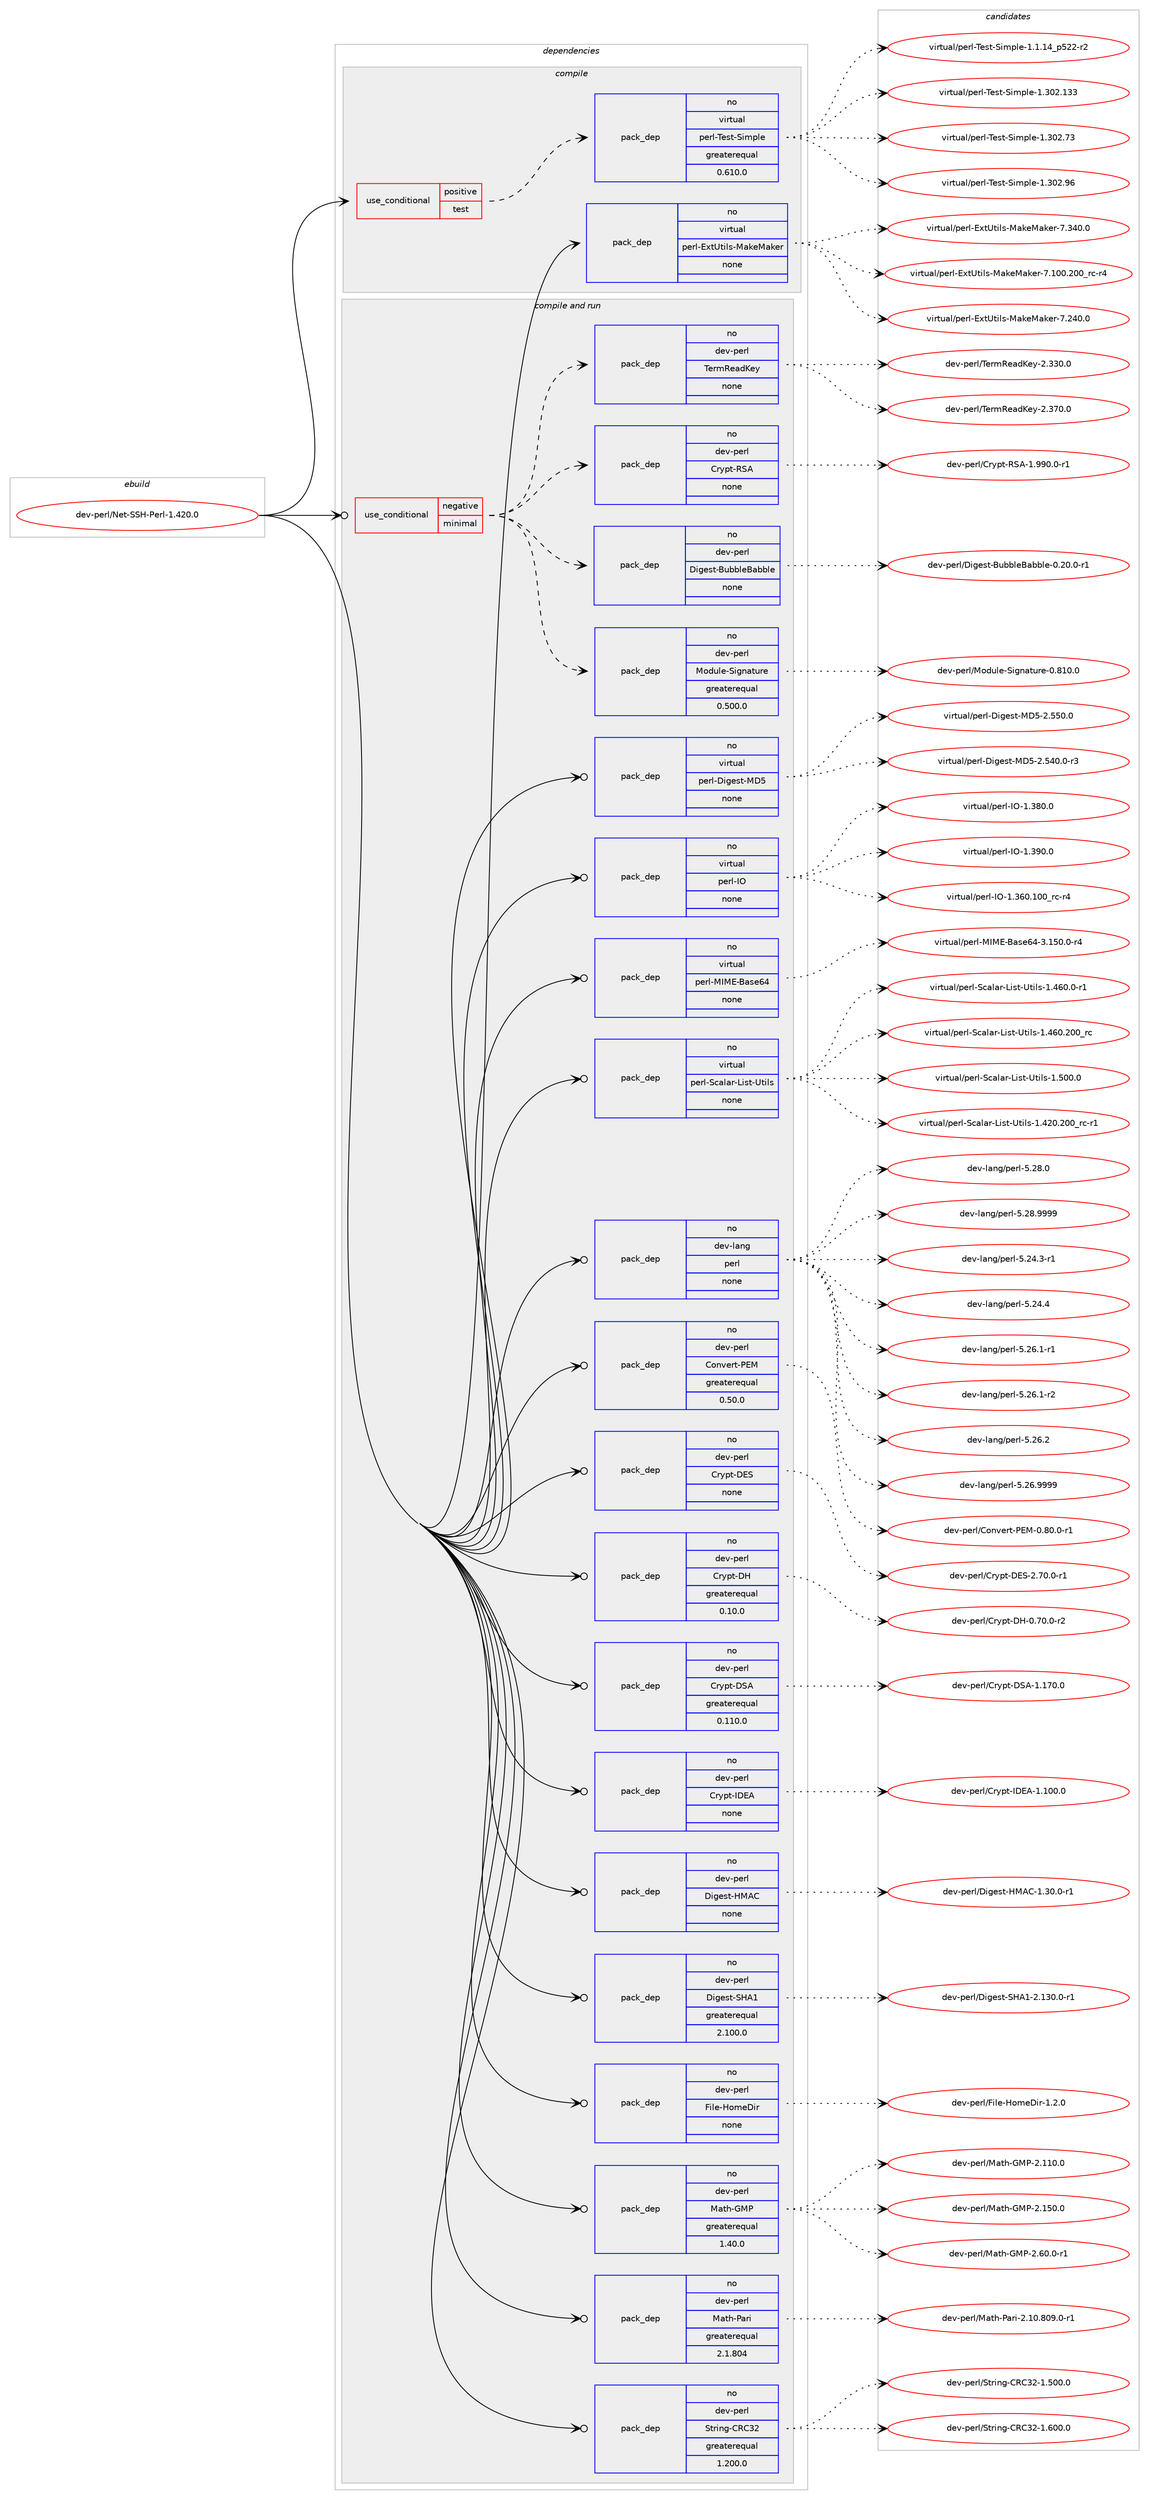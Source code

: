 digraph prolog {

# *************
# Graph options
# *************

newrank=true;
concentrate=true;
compound=true;
graph [rankdir=LR,fontname=Helvetica,fontsize=10,ranksep=1.5];#, ranksep=2.5, nodesep=0.2];
edge  [arrowhead=vee];
node  [fontname=Helvetica,fontsize=10];

# **********
# The ebuild
# **********

subgraph cluster_leftcol {
color=gray;
rank=same;
label=<<i>ebuild</i>>;
id [label="dev-perl/Net-SSH-Perl-1.420.0", color=red, width=4, href="../dev-perl/Net-SSH-Perl-1.420.0.svg"];
}

# ****************
# The dependencies
# ****************

subgraph cluster_midcol {
color=gray;
label=<<i>dependencies</i>>;
subgraph cluster_compile {
fillcolor="#eeeeee";
style=filled;
label=<<i>compile</i>>;
subgraph cond368591 {
dependency1386442 [label=<<TABLE BORDER="0" CELLBORDER="1" CELLSPACING="0" CELLPADDING="4"><TR><TD ROWSPAN="3" CELLPADDING="10">use_conditional</TD></TR><TR><TD>positive</TD></TR><TR><TD>test</TD></TR></TABLE>>, shape=none, color=red];
subgraph pack994793 {
dependency1386443 [label=<<TABLE BORDER="0" CELLBORDER="1" CELLSPACING="0" CELLPADDING="4" WIDTH="220"><TR><TD ROWSPAN="6" CELLPADDING="30">pack_dep</TD></TR><TR><TD WIDTH="110">no</TD></TR><TR><TD>virtual</TD></TR><TR><TD>perl-Test-Simple</TD></TR><TR><TD>greaterequal</TD></TR><TR><TD>0.610.0</TD></TR></TABLE>>, shape=none, color=blue];
}
dependency1386442:e -> dependency1386443:w [weight=20,style="dashed",arrowhead="vee"];
}
id:e -> dependency1386442:w [weight=20,style="solid",arrowhead="vee"];
subgraph pack994794 {
dependency1386444 [label=<<TABLE BORDER="0" CELLBORDER="1" CELLSPACING="0" CELLPADDING="4" WIDTH="220"><TR><TD ROWSPAN="6" CELLPADDING="30">pack_dep</TD></TR><TR><TD WIDTH="110">no</TD></TR><TR><TD>virtual</TD></TR><TR><TD>perl-ExtUtils-MakeMaker</TD></TR><TR><TD>none</TD></TR><TR><TD></TD></TR></TABLE>>, shape=none, color=blue];
}
id:e -> dependency1386444:w [weight=20,style="solid",arrowhead="vee"];
}
subgraph cluster_compileandrun {
fillcolor="#eeeeee";
style=filled;
label=<<i>compile and run</i>>;
subgraph cond368592 {
dependency1386445 [label=<<TABLE BORDER="0" CELLBORDER="1" CELLSPACING="0" CELLPADDING="4"><TR><TD ROWSPAN="3" CELLPADDING="10">use_conditional</TD></TR><TR><TD>negative</TD></TR><TR><TD>minimal</TD></TR></TABLE>>, shape=none, color=red];
subgraph pack994795 {
dependency1386446 [label=<<TABLE BORDER="0" CELLBORDER="1" CELLSPACING="0" CELLPADDING="4" WIDTH="220"><TR><TD ROWSPAN="6" CELLPADDING="30">pack_dep</TD></TR><TR><TD WIDTH="110">no</TD></TR><TR><TD>dev-perl</TD></TR><TR><TD>Module-Signature</TD></TR><TR><TD>greaterequal</TD></TR><TR><TD>0.500.0</TD></TR></TABLE>>, shape=none, color=blue];
}
dependency1386445:e -> dependency1386446:w [weight=20,style="dashed",arrowhead="vee"];
subgraph pack994796 {
dependency1386447 [label=<<TABLE BORDER="0" CELLBORDER="1" CELLSPACING="0" CELLPADDING="4" WIDTH="220"><TR><TD ROWSPAN="6" CELLPADDING="30">pack_dep</TD></TR><TR><TD WIDTH="110">no</TD></TR><TR><TD>dev-perl</TD></TR><TR><TD>Digest-BubbleBabble</TD></TR><TR><TD>none</TD></TR><TR><TD></TD></TR></TABLE>>, shape=none, color=blue];
}
dependency1386445:e -> dependency1386447:w [weight=20,style="dashed",arrowhead="vee"];
subgraph pack994797 {
dependency1386448 [label=<<TABLE BORDER="0" CELLBORDER="1" CELLSPACING="0" CELLPADDING="4" WIDTH="220"><TR><TD ROWSPAN="6" CELLPADDING="30">pack_dep</TD></TR><TR><TD WIDTH="110">no</TD></TR><TR><TD>dev-perl</TD></TR><TR><TD>Crypt-RSA</TD></TR><TR><TD>none</TD></TR><TR><TD></TD></TR></TABLE>>, shape=none, color=blue];
}
dependency1386445:e -> dependency1386448:w [weight=20,style="dashed",arrowhead="vee"];
subgraph pack994798 {
dependency1386449 [label=<<TABLE BORDER="0" CELLBORDER="1" CELLSPACING="0" CELLPADDING="4" WIDTH="220"><TR><TD ROWSPAN="6" CELLPADDING="30">pack_dep</TD></TR><TR><TD WIDTH="110">no</TD></TR><TR><TD>dev-perl</TD></TR><TR><TD>TermReadKey</TD></TR><TR><TD>none</TD></TR><TR><TD></TD></TR></TABLE>>, shape=none, color=blue];
}
dependency1386445:e -> dependency1386449:w [weight=20,style="dashed",arrowhead="vee"];
}
id:e -> dependency1386445:w [weight=20,style="solid",arrowhead="odotvee"];
subgraph pack994799 {
dependency1386450 [label=<<TABLE BORDER="0" CELLBORDER="1" CELLSPACING="0" CELLPADDING="4" WIDTH="220"><TR><TD ROWSPAN="6" CELLPADDING="30">pack_dep</TD></TR><TR><TD WIDTH="110">no</TD></TR><TR><TD>dev-lang</TD></TR><TR><TD>perl</TD></TR><TR><TD>none</TD></TR><TR><TD></TD></TR></TABLE>>, shape=none, color=blue];
}
id:e -> dependency1386450:w [weight=20,style="solid",arrowhead="odotvee"];
subgraph pack994800 {
dependency1386451 [label=<<TABLE BORDER="0" CELLBORDER="1" CELLSPACING="0" CELLPADDING="4" WIDTH="220"><TR><TD ROWSPAN="6" CELLPADDING="30">pack_dep</TD></TR><TR><TD WIDTH="110">no</TD></TR><TR><TD>dev-perl</TD></TR><TR><TD>Convert-PEM</TD></TR><TR><TD>greaterequal</TD></TR><TR><TD>0.50.0</TD></TR></TABLE>>, shape=none, color=blue];
}
id:e -> dependency1386451:w [weight=20,style="solid",arrowhead="odotvee"];
subgraph pack994801 {
dependency1386452 [label=<<TABLE BORDER="0" CELLBORDER="1" CELLSPACING="0" CELLPADDING="4" WIDTH="220"><TR><TD ROWSPAN="6" CELLPADDING="30">pack_dep</TD></TR><TR><TD WIDTH="110">no</TD></TR><TR><TD>dev-perl</TD></TR><TR><TD>Crypt-DES</TD></TR><TR><TD>none</TD></TR><TR><TD></TD></TR></TABLE>>, shape=none, color=blue];
}
id:e -> dependency1386452:w [weight=20,style="solid",arrowhead="odotvee"];
subgraph pack994802 {
dependency1386453 [label=<<TABLE BORDER="0" CELLBORDER="1" CELLSPACING="0" CELLPADDING="4" WIDTH="220"><TR><TD ROWSPAN="6" CELLPADDING="30">pack_dep</TD></TR><TR><TD WIDTH="110">no</TD></TR><TR><TD>dev-perl</TD></TR><TR><TD>Crypt-DH</TD></TR><TR><TD>greaterequal</TD></TR><TR><TD>0.10.0</TD></TR></TABLE>>, shape=none, color=blue];
}
id:e -> dependency1386453:w [weight=20,style="solid",arrowhead="odotvee"];
subgraph pack994803 {
dependency1386454 [label=<<TABLE BORDER="0" CELLBORDER="1" CELLSPACING="0" CELLPADDING="4" WIDTH="220"><TR><TD ROWSPAN="6" CELLPADDING="30">pack_dep</TD></TR><TR><TD WIDTH="110">no</TD></TR><TR><TD>dev-perl</TD></TR><TR><TD>Crypt-DSA</TD></TR><TR><TD>greaterequal</TD></TR><TR><TD>0.110.0</TD></TR></TABLE>>, shape=none, color=blue];
}
id:e -> dependency1386454:w [weight=20,style="solid",arrowhead="odotvee"];
subgraph pack994804 {
dependency1386455 [label=<<TABLE BORDER="0" CELLBORDER="1" CELLSPACING="0" CELLPADDING="4" WIDTH="220"><TR><TD ROWSPAN="6" CELLPADDING="30">pack_dep</TD></TR><TR><TD WIDTH="110">no</TD></TR><TR><TD>dev-perl</TD></TR><TR><TD>Crypt-IDEA</TD></TR><TR><TD>none</TD></TR><TR><TD></TD></TR></TABLE>>, shape=none, color=blue];
}
id:e -> dependency1386455:w [weight=20,style="solid",arrowhead="odotvee"];
subgraph pack994805 {
dependency1386456 [label=<<TABLE BORDER="0" CELLBORDER="1" CELLSPACING="0" CELLPADDING="4" WIDTH="220"><TR><TD ROWSPAN="6" CELLPADDING="30">pack_dep</TD></TR><TR><TD WIDTH="110">no</TD></TR><TR><TD>dev-perl</TD></TR><TR><TD>Digest-HMAC</TD></TR><TR><TD>none</TD></TR><TR><TD></TD></TR></TABLE>>, shape=none, color=blue];
}
id:e -> dependency1386456:w [weight=20,style="solid",arrowhead="odotvee"];
subgraph pack994806 {
dependency1386457 [label=<<TABLE BORDER="0" CELLBORDER="1" CELLSPACING="0" CELLPADDING="4" WIDTH="220"><TR><TD ROWSPAN="6" CELLPADDING="30">pack_dep</TD></TR><TR><TD WIDTH="110">no</TD></TR><TR><TD>dev-perl</TD></TR><TR><TD>Digest-SHA1</TD></TR><TR><TD>greaterequal</TD></TR><TR><TD>2.100.0</TD></TR></TABLE>>, shape=none, color=blue];
}
id:e -> dependency1386457:w [weight=20,style="solid",arrowhead="odotvee"];
subgraph pack994807 {
dependency1386458 [label=<<TABLE BORDER="0" CELLBORDER="1" CELLSPACING="0" CELLPADDING="4" WIDTH="220"><TR><TD ROWSPAN="6" CELLPADDING="30">pack_dep</TD></TR><TR><TD WIDTH="110">no</TD></TR><TR><TD>dev-perl</TD></TR><TR><TD>File-HomeDir</TD></TR><TR><TD>none</TD></TR><TR><TD></TD></TR></TABLE>>, shape=none, color=blue];
}
id:e -> dependency1386458:w [weight=20,style="solid",arrowhead="odotvee"];
subgraph pack994808 {
dependency1386459 [label=<<TABLE BORDER="0" CELLBORDER="1" CELLSPACING="0" CELLPADDING="4" WIDTH="220"><TR><TD ROWSPAN="6" CELLPADDING="30">pack_dep</TD></TR><TR><TD WIDTH="110">no</TD></TR><TR><TD>dev-perl</TD></TR><TR><TD>Math-GMP</TD></TR><TR><TD>greaterequal</TD></TR><TR><TD>1.40.0</TD></TR></TABLE>>, shape=none, color=blue];
}
id:e -> dependency1386459:w [weight=20,style="solid",arrowhead="odotvee"];
subgraph pack994809 {
dependency1386460 [label=<<TABLE BORDER="0" CELLBORDER="1" CELLSPACING="0" CELLPADDING="4" WIDTH="220"><TR><TD ROWSPAN="6" CELLPADDING="30">pack_dep</TD></TR><TR><TD WIDTH="110">no</TD></TR><TR><TD>dev-perl</TD></TR><TR><TD>Math-Pari</TD></TR><TR><TD>greaterequal</TD></TR><TR><TD>2.1.804</TD></TR></TABLE>>, shape=none, color=blue];
}
id:e -> dependency1386460:w [weight=20,style="solid",arrowhead="odotvee"];
subgraph pack994810 {
dependency1386461 [label=<<TABLE BORDER="0" CELLBORDER="1" CELLSPACING="0" CELLPADDING="4" WIDTH="220"><TR><TD ROWSPAN="6" CELLPADDING="30">pack_dep</TD></TR><TR><TD WIDTH="110">no</TD></TR><TR><TD>dev-perl</TD></TR><TR><TD>String-CRC32</TD></TR><TR><TD>greaterequal</TD></TR><TR><TD>1.200.0</TD></TR></TABLE>>, shape=none, color=blue];
}
id:e -> dependency1386461:w [weight=20,style="solid",arrowhead="odotvee"];
subgraph pack994811 {
dependency1386462 [label=<<TABLE BORDER="0" CELLBORDER="1" CELLSPACING="0" CELLPADDING="4" WIDTH="220"><TR><TD ROWSPAN="6" CELLPADDING="30">pack_dep</TD></TR><TR><TD WIDTH="110">no</TD></TR><TR><TD>virtual</TD></TR><TR><TD>perl-Digest-MD5</TD></TR><TR><TD>none</TD></TR><TR><TD></TD></TR></TABLE>>, shape=none, color=blue];
}
id:e -> dependency1386462:w [weight=20,style="solid",arrowhead="odotvee"];
subgraph pack994812 {
dependency1386463 [label=<<TABLE BORDER="0" CELLBORDER="1" CELLSPACING="0" CELLPADDING="4" WIDTH="220"><TR><TD ROWSPAN="6" CELLPADDING="30">pack_dep</TD></TR><TR><TD WIDTH="110">no</TD></TR><TR><TD>virtual</TD></TR><TR><TD>perl-IO</TD></TR><TR><TD>none</TD></TR><TR><TD></TD></TR></TABLE>>, shape=none, color=blue];
}
id:e -> dependency1386463:w [weight=20,style="solid",arrowhead="odotvee"];
subgraph pack994813 {
dependency1386464 [label=<<TABLE BORDER="0" CELLBORDER="1" CELLSPACING="0" CELLPADDING="4" WIDTH="220"><TR><TD ROWSPAN="6" CELLPADDING="30">pack_dep</TD></TR><TR><TD WIDTH="110">no</TD></TR><TR><TD>virtual</TD></TR><TR><TD>perl-MIME-Base64</TD></TR><TR><TD>none</TD></TR><TR><TD></TD></TR></TABLE>>, shape=none, color=blue];
}
id:e -> dependency1386464:w [weight=20,style="solid",arrowhead="odotvee"];
subgraph pack994814 {
dependency1386465 [label=<<TABLE BORDER="0" CELLBORDER="1" CELLSPACING="0" CELLPADDING="4" WIDTH="220"><TR><TD ROWSPAN="6" CELLPADDING="30">pack_dep</TD></TR><TR><TD WIDTH="110">no</TD></TR><TR><TD>virtual</TD></TR><TR><TD>perl-Scalar-List-Utils</TD></TR><TR><TD>none</TD></TR><TR><TD></TD></TR></TABLE>>, shape=none, color=blue];
}
id:e -> dependency1386465:w [weight=20,style="solid",arrowhead="odotvee"];
}
subgraph cluster_run {
fillcolor="#eeeeee";
style=filled;
label=<<i>run</i>>;
}
}

# **************
# The candidates
# **************

subgraph cluster_choices {
rank=same;
color=gray;
label=<<i>candidates</i>>;

subgraph choice994793 {
color=black;
nodesep=1;
choice11810511411611797108471121011141084584101115116458310510911210810145494649464952951125350504511450 [label="virtual/perl-Test-Simple-1.1.14_p522-r2", color=red, width=4,href="../virtual/perl-Test-Simple-1.1.14_p522-r2.svg"];
choice11810511411611797108471121011141084584101115116458310510911210810145494651485046495151 [label="virtual/perl-Test-Simple-1.302.133", color=red, width=4,href="../virtual/perl-Test-Simple-1.302.133.svg"];
choice118105114116117971084711210111410845841011151164583105109112108101454946514850465551 [label="virtual/perl-Test-Simple-1.302.73", color=red, width=4,href="../virtual/perl-Test-Simple-1.302.73.svg"];
choice118105114116117971084711210111410845841011151164583105109112108101454946514850465754 [label="virtual/perl-Test-Simple-1.302.96", color=red, width=4,href="../virtual/perl-Test-Simple-1.302.96.svg"];
dependency1386443:e -> choice11810511411611797108471121011141084584101115116458310510911210810145494649464952951125350504511450:w [style=dotted,weight="100"];
dependency1386443:e -> choice11810511411611797108471121011141084584101115116458310510911210810145494651485046495151:w [style=dotted,weight="100"];
dependency1386443:e -> choice118105114116117971084711210111410845841011151164583105109112108101454946514850465551:w [style=dotted,weight="100"];
dependency1386443:e -> choice118105114116117971084711210111410845841011151164583105109112108101454946514850465754:w [style=dotted,weight="100"];
}
subgraph choice994794 {
color=black;
nodesep=1;
choice118105114116117971084711210111410845691201168511610510811545779710710177971071011144555464948484650484895114994511452 [label="virtual/perl-ExtUtils-MakeMaker-7.100.200_rc-r4", color=red, width=4,href="../virtual/perl-ExtUtils-MakeMaker-7.100.200_rc-r4.svg"];
choice118105114116117971084711210111410845691201168511610510811545779710710177971071011144555465052484648 [label="virtual/perl-ExtUtils-MakeMaker-7.240.0", color=red, width=4,href="../virtual/perl-ExtUtils-MakeMaker-7.240.0.svg"];
choice118105114116117971084711210111410845691201168511610510811545779710710177971071011144555465152484648 [label="virtual/perl-ExtUtils-MakeMaker-7.340.0", color=red, width=4,href="../virtual/perl-ExtUtils-MakeMaker-7.340.0.svg"];
dependency1386444:e -> choice118105114116117971084711210111410845691201168511610510811545779710710177971071011144555464948484650484895114994511452:w [style=dotted,weight="100"];
dependency1386444:e -> choice118105114116117971084711210111410845691201168511610510811545779710710177971071011144555465052484648:w [style=dotted,weight="100"];
dependency1386444:e -> choice118105114116117971084711210111410845691201168511610510811545779710710177971071011144555465152484648:w [style=dotted,weight="100"];
}
subgraph choice994795 {
color=black;
nodesep=1;
choice1001011184511210111410847771111001171081014583105103110971161171141014548465649484648 [label="dev-perl/Module-Signature-0.810.0", color=red, width=4,href="../dev-perl/Module-Signature-0.810.0.svg"];
dependency1386446:e -> choice1001011184511210111410847771111001171081014583105103110971161171141014548465649484648:w [style=dotted,weight="100"];
}
subgraph choice994796 {
color=black;
nodesep=1;
choice1001011184511210111410847681051031011151164566117989810810166979898108101454846504846484511449 [label="dev-perl/Digest-BubbleBabble-0.20.0-r1", color=red, width=4,href="../dev-perl/Digest-BubbleBabble-0.20.0-r1.svg"];
dependency1386447:e -> choice1001011184511210111410847681051031011151164566117989810810166979898108101454846504846484511449:w [style=dotted,weight="100"];
}
subgraph choice994797 {
color=black;
nodesep=1;
choice1001011184511210111410847671141211121164582836545494657574846484511449 [label="dev-perl/Crypt-RSA-1.990.0-r1", color=red, width=4,href="../dev-perl/Crypt-RSA-1.990.0-r1.svg"];
dependency1386448:e -> choice1001011184511210111410847671141211121164582836545494657574846484511449:w [style=dotted,weight="100"];
}
subgraph choice994798 {
color=black;
nodesep=1;
choice1001011184511210111410847841011141098210197100751011214550465151484648 [label="dev-perl/TermReadKey-2.330.0", color=red, width=4,href="../dev-perl/TermReadKey-2.330.0.svg"];
choice1001011184511210111410847841011141098210197100751011214550465155484648 [label="dev-perl/TermReadKey-2.370.0", color=red, width=4,href="../dev-perl/TermReadKey-2.370.0.svg"];
dependency1386449:e -> choice1001011184511210111410847841011141098210197100751011214550465151484648:w [style=dotted,weight="100"];
dependency1386449:e -> choice1001011184511210111410847841011141098210197100751011214550465155484648:w [style=dotted,weight="100"];
}
subgraph choice994799 {
color=black;
nodesep=1;
choice100101118451089711010347112101114108455346505246514511449 [label="dev-lang/perl-5.24.3-r1", color=red, width=4,href="../dev-lang/perl-5.24.3-r1.svg"];
choice10010111845108971101034711210111410845534650524652 [label="dev-lang/perl-5.24.4", color=red, width=4,href="../dev-lang/perl-5.24.4.svg"];
choice100101118451089711010347112101114108455346505446494511449 [label="dev-lang/perl-5.26.1-r1", color=red, width=4,href="../dev-lang/perl-5.26.1-r1.svg"];
choice100101118451089711010347112101114108455346505446494511450 [label="dev-lang/perl-5.26.1-r2", color=red, width=4,href="../dev-lang/perl-5.26.1-r2.svg"];
choice10010111845108971101034711210111410845534650544650 [label="dev-lang/perl-5.26.2", color=red, width=4,href="../dev-lang/perl-5.26.2.svg"];
choice10010111845108971101034711210111410845534650544657575757 [label="dev-lang/perl-5.26.9999", color=red, width=4,href="../dev-lang/perl-5.26.9999.svg"];
choice10010111845108971101034711210111410845534650564648 [label="dev-lang/perl-5.28.0", color=red, width=4,href="../dev-lang/perl-5.28.0.svg"];
choice10010111845108971101034711210111410845534650564657575757 [label="dev-lang/perl-5.28.9999", color=red, width=4,href="../dev-lang/perl-5.28.9999.svg"];
dependency1386450:e -> choice100101118451089711010347112101114108455346505246514511449:w [style=dotted,weight="100"];
dependency1386450:e -> choice10010111845108971101034711210111410845534650524652:w [style=dotted,weight="100"];
dependency1386450:e -> choice100101118451089711010347112101114108455346505446494511449:w [style=dotted,weight="100"];
dependency1386450:e -> choice100101118451089711010347112101114108455346505446494511450:w [style=dotted,weight="100"];
dependency1386450:e -> choice10010111845108971101034711210111410845534650544650:w [style=dotted,weight="100"];
dependency1386450:e -> choice10010111845108971101034711210111410845534650544657575757:w [style=dotted,weight="100"];
dependency1386450:e -> choice10010111845108971101034711210111410845534650564648:w [style=dotted,weight="100"];
dependency1386450:e -> choice10010111845108971101034711210111410845534650564657575757:w [style=dotted,weight="100"];
}
subgraph choice994800 {
color=black;
nodesep=1;
choice10010111845112101114108476711111011810111411645806977454846564846484511449 [label="dev-perl/Convert-PEM-0.80.0-r1", color=red, width=4,href="../dev-perl/Convert-PEM-0.80.0-r1.svg"];
dependency1386451:e -> choice10010111845112101114108476711111011810111411645806977454846564846484511449:w [style=dotted,weight="100"];
}
subgraph choice994801 {
color=black;
nodesep=1;
choice10010111845112101114108476711412111211645686983455046554846484511449 [label="dev-perl/Crypt-DES-2.70.0-r1", color=red, width=4,href="../dev-perl/Crypt-DES-2.70.0-r1.svg"];
dependency1386452:e -> choice10010111845112101114108476711412111211645686983455046554846484511449:w [style=dotted,weight="100"];
}
subgraph choice994802 {
color=black;
nodesep=1;
choice100101118451121011141084767114121112116456872454846554846484511450 [label="dev-perl/Crypt-DH-0.70.0-r2", color=red, width=4,href="../dev-perl/Crypt-DH-0.70.0-r2.svg"];
dependency1386453:e -> choice100101118451121011141084767114121112116456872454846554846484511450:w [style=dotted,weight="100"];
}
subgraph choice994803 {
color=black;
nodesep=1;
choice100101118451121011141084767114121112116456883654549464955484648 [label="dev-perl/Crypt-DSA-1.170.0", color=red, width=4,href="../dev-perl/Crypt-DSA-1.170.0.svg"];
dependency1386454:e -> choice100101118451121011141084767114121112116456883654549464955484648:w [style=dotted,weight="100"];
}
subgraph choice994804 {
color=black;
nodesep=1;
choice10010111845112101114108476711412111211645736869654549464948484648 [label="dev-perl/Crypt-IDEA-1.100.0", color=red, width=4,href="../dev-perl/Crypt-IDEA-1.100.0.svg"];
dependency1386455:e -> choice10010111845112101114108476711412111211645736869654549464948484648:w [style=dotted,weight="100"];
}
subgraph choice994805 {
color=black;
nodesep=1;
choice1001011184511210111410847681051031011151164572776567454946514846484511449 [label="dev-perl/Digest-HMAC-1.30.0-r1", color=red, width=4,href="../dev-perl/Digest-HMAC-1.30.0-r1.svg"];
dependency1386456:e -> choice1001011184511210111410847681051031011151164572776567454946514846484511449:w [style=dotted,weight="100"];
}
subgraph choice994806 {
color=black;
nodesep=1;
choice100101118451121011141084768105103101115116458372654945504649514846484511449 [label="dev-perl/Digest-SHA1-2.130.0-r1", color=red, width=4,href="../dev-perl/Digest-SHA1-2.130.0-r1.svg"];
dependency1386457:e -> choice100101118451121011141084768105103101115116458372654945504649514846484511449:w [style=dotted,weight="100"];
}
subgraph choice994807 {
color=black;
nodesep=1;
choice100101118451121011141084770105108101457211110910168105114454946504648 [label="dev-perl/File-HomeDir-1.2.0", color=red, width=4,href="../dev-perl/File-HomeDir-1.2.0.svg"];
dependency1386458:e -> choice100101118451121011141084770105108101457211110910168105114454946504648:w [style=dotted,weight="100"];
}
subgraph choice994808 {
color=black;
nodesep=1;
choice10010111845112101114108477797116104457177804550464949484648 [label="dev-perl/Math-GMP-2.110.0", color=red, width=4,href="../dev-perl/Math-GMP-2.110.0.svg"];
choice10010111845112101114108477797116104457177804550464953484648 [label="dev-perl/Math-GMP-2.150.0", color=red, width=4,href="../dev-perl/Math-GMP-2.150.0.svg"];
choice1001011184511210111410847779711610445717780455046544846484511449 [label="dev-perl/Math-GMP-2.60.0-r1", color=red, width=4,href="../dev-perl/Math-GMP-2.60.0-r1.svg"];
dependency1386459:e -> choice10010111845112101114108477797116104457177804550464949484648:w [style=dotted,weight="100"];
dependency1386459:e -> choice10010111845112101114108477797116104457177804550464953484648:w [style=dotted,weight="100"];
dependency1386459:e -> choice1001011184511210111410847779711610445717780455046544846484511449:w [style=dotted,weight="100"];
}
subgraph choice994809 {
color=black;
nodesep=1;
choice1001011184511210111410847779711610445809711410545504649484656485746484511449 [label="dev-perl/Math-Pari-2.10.809.0-r1", color=red, width=4,href="../dev-perl/Math-Pari-2.10.809.0-r1.svg"];
dependency1386460:e -> choice1001011184511210111410847779711610445809711410545504649484656485746484511449:w [style=dotted,weight="100"];
}
subgraph choice994810 {
color=black;
nodesep=1;
choice1001011184511210111410847831161141051101034567826751504549465348484648 [label="dev-perl/String-CRC32-1.500.0", color=red, width=4,href="../dev-perl/String-CRC32-1.500.0.svg"];
choice1001011184511210111410847831161141051101034567826751504549465448484648 [label="dev-perl/String-CRC32-1.600.0", color=red, width=4,href="../dev-perl/String-CRC32-1.600.0.svg"];
dependency1386461:e -> choice1001011184511210111410847831161141051101034567826751504549465348484648:w [style=dotted,weight="100"];
dependency1386461:e -> choice1001011184511210111410847831161141051101034567826751504549465448484648:w [style=dotted,weight="100"];
}
subgraph choice994811 {
color=black;
nodesep=1;
choice118105114116117971084711210111410845681051031011151164577685345504653524846484511451 [label="virtual/perl-Digest-MD5-2.540.0-r3", color=red, width=4,href="../virtual/perl-Digest-MD5-2.540.0-r3.svg"];
choice11810511411611797108471121011141084568105103101115116457768534550465353484648 [label="virtual/perl-Digest-MD5-2.550.0", color=red, width=4,href="../virtual/perl-Digest-MD5-2.550.0.svg"];
dependency1386462:e -> choice118105114116117971084711210111410845681051031011151164577685345504653524846484511451:w [style=dotted,weight="100"];
dependency1386462:e -> choice11810511411611797108471121011141084568105103101115116457768534550465353484648:w [style=dotted,weight="100"];
}
subgraph choice994812 {
color=black;
nodesep=1;
choice11810511411611797108471121011141084573794549465154484649484895114994511452 [label="virtual/perl-IO-1.360.100_rc-r4", color=red, width=4,href="../virtual/perl-IO-1.360.100_rc-r4.svg"];
choice11810511411611797108471121011141084573794549465156484648 [label="virtual/perl-IO-1.380.0", color=red, width=4,href="../virtual/perl-IO-1.380.0.svg"];
choice11810511411611797108471121011141084573794549465157484648 [label="virtual/perl-IO-1.390.0", color=red, width=4,href="../virtual/perl-IO-1.390.0.svg"];
dependency1386463:e -> choice11810511411611797108471121011141084573794549465154484649484895114994511452:w [style=dotted,weight="100"];
dependency1386463:e -> choice11810511411611797108471121011141084573794549465156484648:w [style=dotted,weight="100"];
dependency1386463:e -> choice11810511411611797108471121011141084573794549465157484648:w [style=dotted,weight="100"];
}
subgraph choice994813 {
color=black;
nodesep=1;
choice11810511411611797108471121011141084577737769456697115101545245514649534846484511452 [label="virtual/perl-MIME-Base64-3.150.0-r4", color=red, width=4,href="../virtual/perl-MIME-Base64-3.150.0-r4.svg"];
dependency1386464:e -> choice11810511411611797108471121011141084577737769456697115101545245514649534846484511452:w [style=dotted,weight="100"];
}
subgraph choice994814 {
color=black;
nodesep=1;
choice11810511411611797108471121011141084583999710897114457610511511645851161051081154549465250484650484895114994511449 [label="virtual/perl-Scalar-List-Utils-1.420.200_rc-r1", color=red, width=4,href="../virtual/perl-Scalar-List-Utils-1.420.200_rc-r1.svg"];
choice118105114116117971084711210111410845839997108971144576105115116458511610510811545494652544846484511449 [label="virtual/perl-Scalar-List-Utils-1.460.0-r1", color=red, width=4,href="../virtual/perl-Scalar-List-Utils-1.460.0-r1.svg"];
choice1181051141161179710847112101114108458399971089711445761051151164585116105108115454946525448465048489511499 [label="virtual/perl-Scalar-List-Utils-1.460.200_rc", color=red, width=4,href="../virtual/perl-Scalar-List-Utils-1.460.200_rc.svg"];
choice11810511411611797108471121011141084583999710897114457610511511645851161051081154549465348484648 [label="virtual/perl-Scalar-List-Utils-1.500.0", color=red, width=4,href="../virtual/perl-Scalar-List-Utils-1.500.0.svg"];
dependency1386465:e -> choice11810511411611797108471121011141084583999710897114457610511511645851161051081154549465250484650484895114994511449:w [style=dotted,weight="100"];
dependency1386465:e -> choice118105114116117971084711210111410845839997108971144576105115116458511610510811545494652544846484511449:w [style=dotted,weight="100"];
dependency1386465:e -> choice1181051141161179710847112101114108458399971089711445761051151164585116105108115454946525448465048489511499:w [style=dotted,weight="100"];
dependency1386465:e -> choice11810511411611797108471121011141084583999710897114457610511511645851161051081154549465348484648:w [style=dotted,weight="100"];
}
}

}
